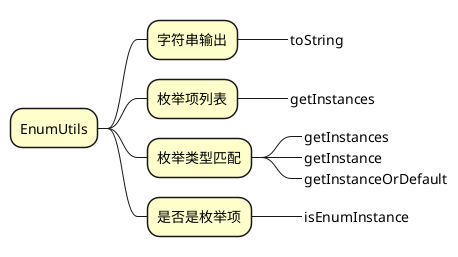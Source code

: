 @startmindmap
<style>
mindmapDiagram {
    node {
        BackgroundColor #Business
    }
}
</style>

* EnumUtils

** 字符串输出
***_ toString

** 枚举项列表
***_ getInstances

** 枚举类型匹配
***_ getInstances
***_ getInstance
***_ getInstanceOrDefault

** 是否是枚举项
***_ isEnumInstance


@endmindmap